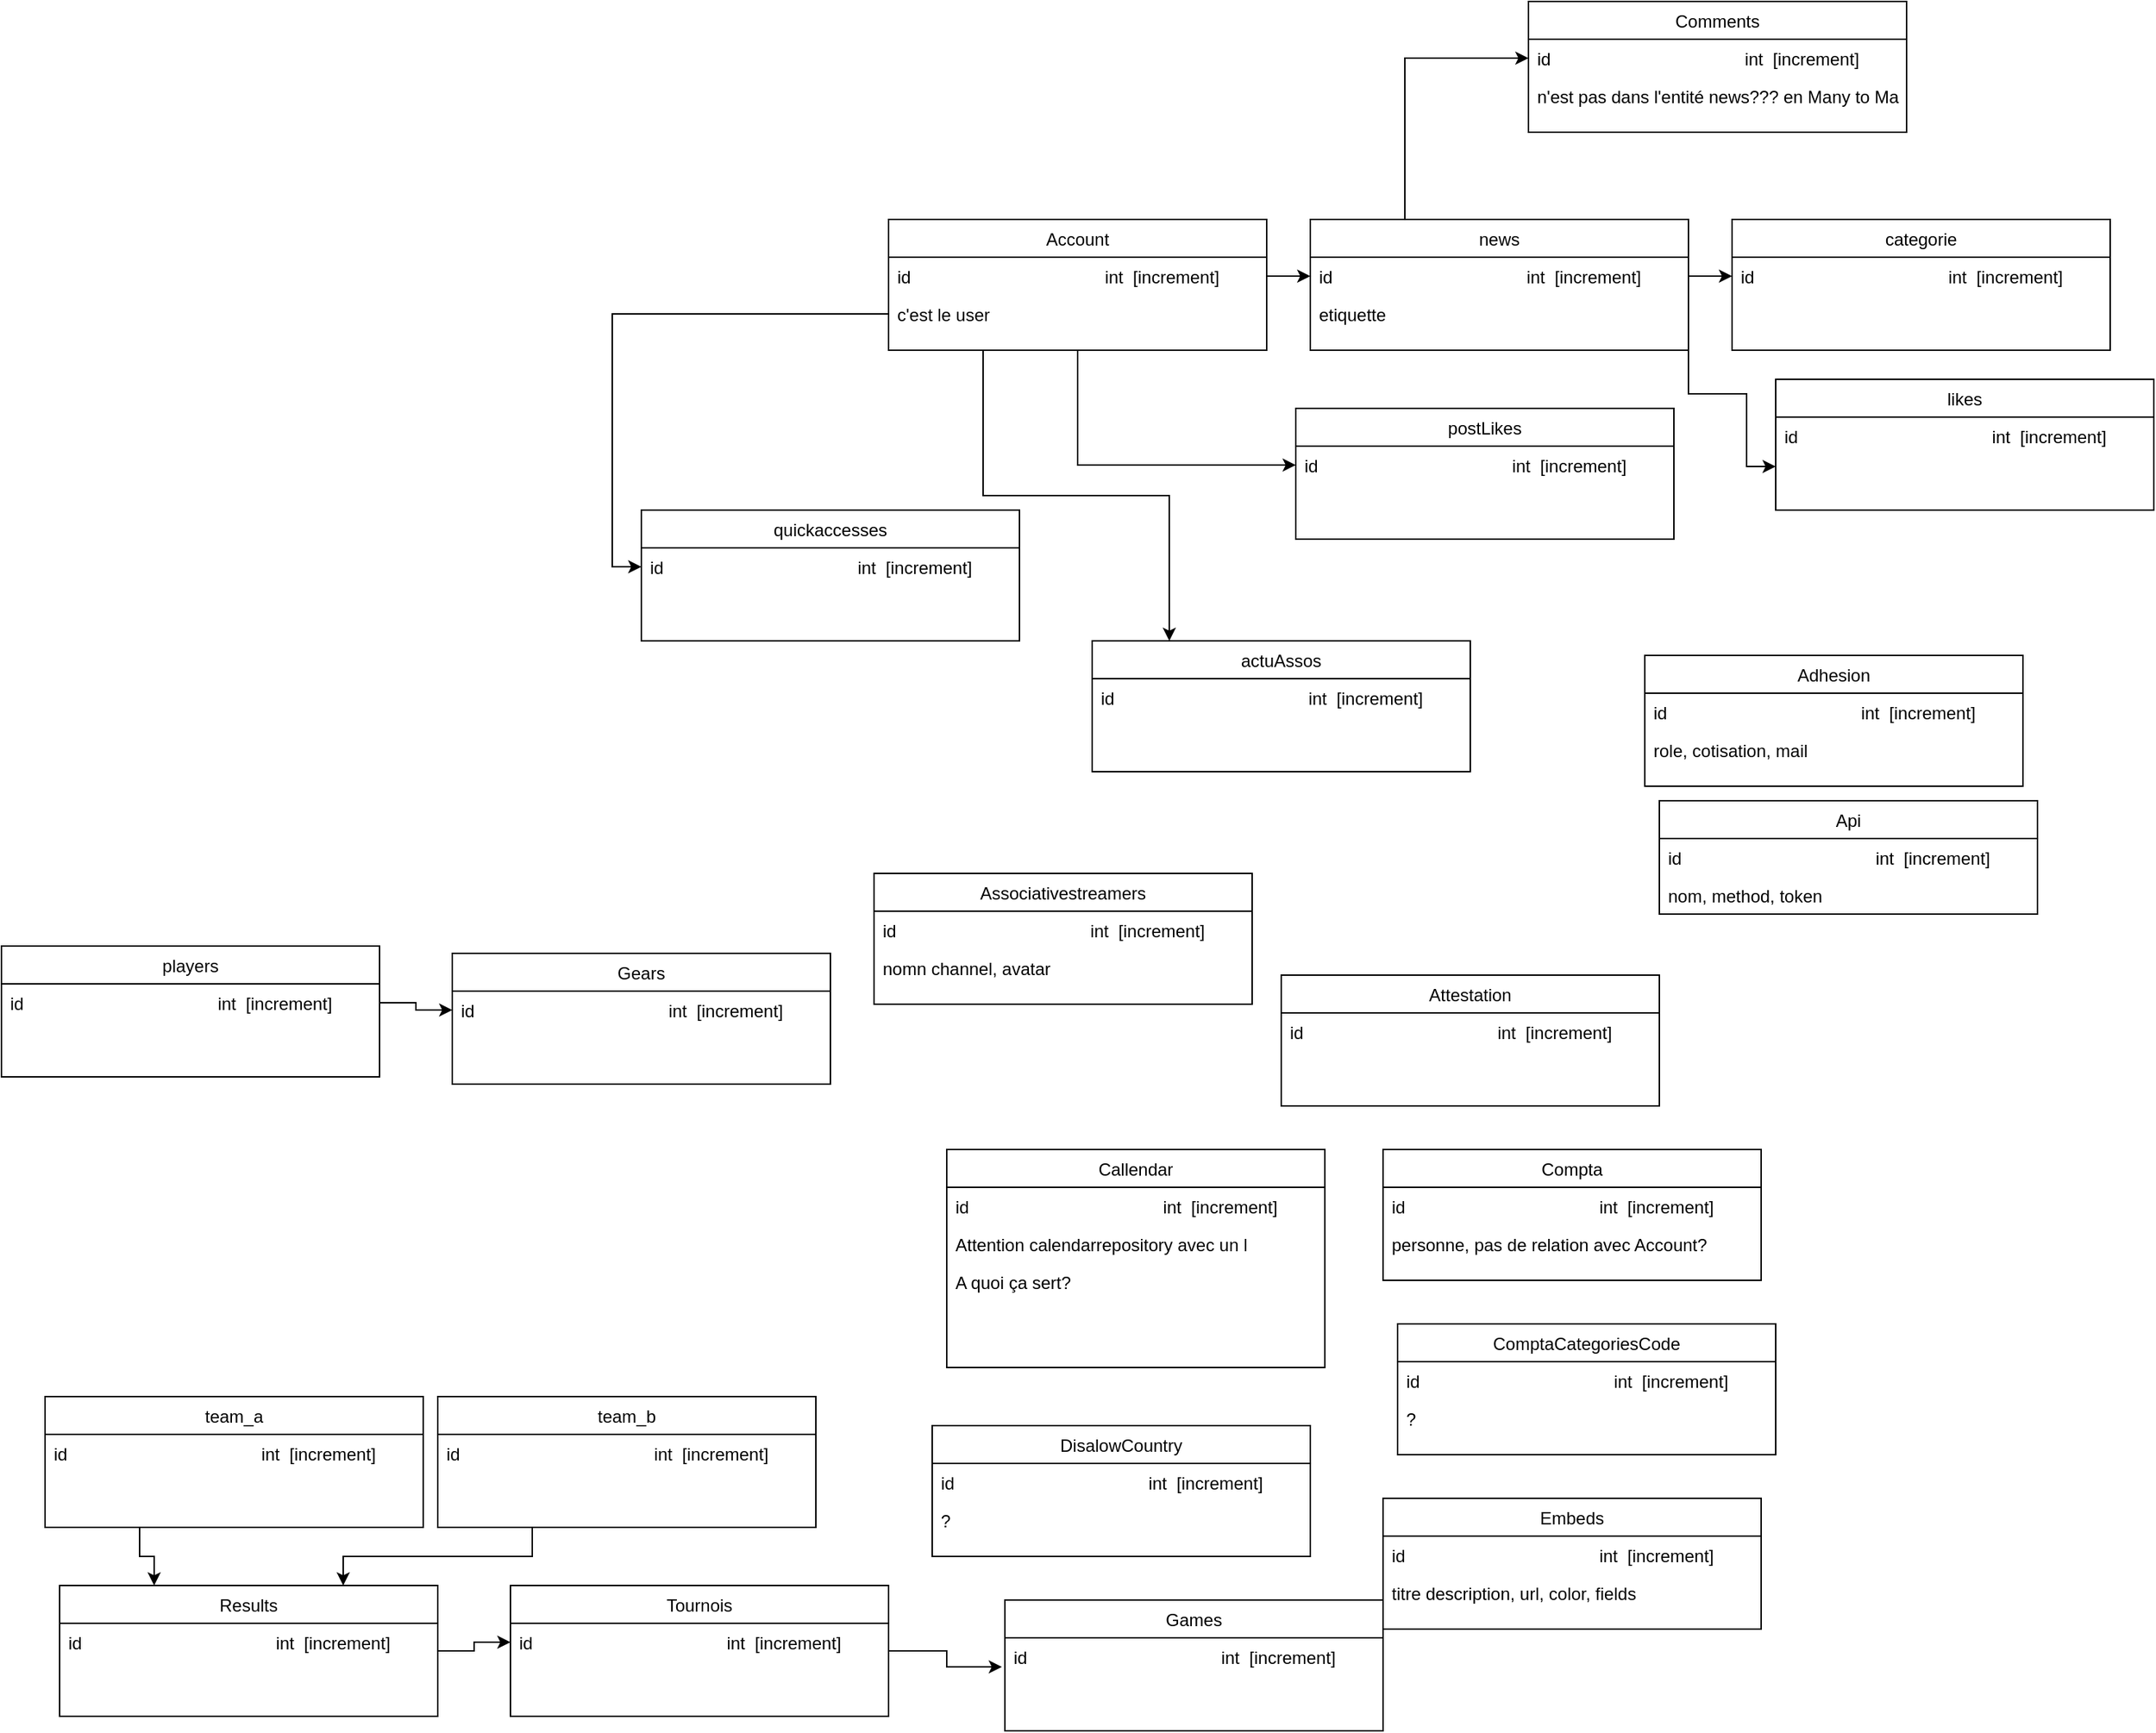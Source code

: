 <mxfile version="20.8.3" type="github">
  <diagram id="4xAlueajEXwUmsY7dy-2" name="Page-1">
    <mxGraphModel dx="1873" dy="1652" grid="1" gridSize="10" guides="1" tooltips="1" connect="1" arrows="1" fold="1" page="1" pageScale="1" pageWidth="827" pageHeight="1169" math="0" shadow="0">
      <root>
        <mxCell id="0" />
        <mxCell id="1" parent="0" />
        <mxCell id="0P1phsxIGQCjsjtKd-O2-14" style="edgeStyle=orthogonalEdgeStyle;rounded=0;orthogonalLoop=1;jettySize=auto;html=1;exitX=0.5;exitY=1;exitDx=0;exitDy=0;entryX=0;entryY=0.5;entryDx=0;entryDy=0;" edge="1" parent="1" source="TXKYhUwDw8YYV6_7jRAu-2" target="0P1phsxIGQCjsjtKd-O2-7">
          <mxGeometry relative="1" as="geometry" />
        </mxCell>
        <mxCell id="0P1phsxIGQCjsjtKd-O2-15" style="edgeStyle=orthogonalEdgeStyle;rounded=0;orthogonalLoop=1;jettySize=auto;html=1;exitX=0.25;exitY=1;exitDx=0;exitDy=0;entryX=0.204;entryY=0;entryDx=0;entryDy=0;entryPerimeter=0;" edge="1" parent="1" source="TXKYhUwDw8YYV6_7jRAu-2" target="0P1phsxIGQCjsjtKd-O2-10">
          <mxGeometry relative="1" as="geometry" />
        </mxCell>
        <mxCell id="TXKYhUwDw8YYV6_7jRAu-2" value="Account" style="swimlane;fontStyle=0;align=center;verticalAlign=top;childLayout=stackLayout;horizontal=1;startSize=26;horizontalStack=0;resizeParent=1;resizeLast=0;collapsible=1;marginBottom=0;rounded=0;shadow=0;strokeWidth=1;" parent="1" vertex="1">
          <mxGeometry x="20" y="80" width="260" height="90" as="geometry">
            <mxRectangle x="340" y="380" width="170" height="26" as="alternateBounds" />
          </mxGeometry>
        </mxCell>
        <mxCell id="TXKYhUwDw8YYV6_7jRAu-3" value="id                                        int  [increment]" style="text;align=left;verticalAlign=top;spacingLeft=4;spacingRight=4;overflow=hidden;rotatable=0;points=[[0,0.5],[1,0.5]];portConstraint=eastwest;" parent="TXKYhUwDw8YYV6_7jRAu-2" vertex="1">
          <mxGeometry y="26" width="260" height="26" as="geometry" />
        </mxCell>
        <mxCell id="0P1phsxIGQCjsjtKd-O2-2" value="c&#39;est le user" style="text;align=left;verticalAlign=top;spacingLeft=4;spacingRight=4;overflow=hidden;rotatable=0;points=[[0,0.5],[1,0.5]];portConstraint=eastwest;" vertex="1" parent="TXKYhUwDw8YYV6_7jRAu-2">
          <mxGeometry y="52" width="260" height="26" as="geometry" />
        </mxCell>
        <mxCell id="0P1phsxIGQCjsjtKd-O2-44" style="edgeStyle=orthogonalEdgeStyle;rounded=0;orthogonalLoop=1;jettySize=auto;html=1;exitX=0.25;exitY=0;exitDx=0;exitDy=0;entryX=0;entryY=0.5;entryDx=0;entryDy=0;" edge="1" parent="1" source="0P1phsxIGQCjsjtKd-O2-3" target="0P1phsxIGQCjsjtKd-O2-42">
          <mxGeometry relative="1" as="geometry" />
        </mxCell>
        <mxCell id="0P1phsxIGQCjsjtKd-O2-3" value="news" style="swimlane;fontStyle=0;align=center;verticalAlign=top;childLayout=stackLayout;horizontal=1;startSize=26;horizontalStack=0;resizeParent=1;resizeLast=0;collapsible=1;marginBottom=0;rounded=0;shadow=0;strokeWidth=1;" vertex="1" parent="1">
          <mxGeometry x="310" y="80" width="260" height="90" as="geometry">
            <mxRectangle x="340" y="380" width="170" height="26" as="alternateBounds" />
          </mxGeometry>
        </mxCell>
        <mxCell id="0P1phsxIGQCjsjtKd-O2-4" value="id                                        int  [increment]" style="text;align=left;verticalAlign=top;spacingLeft=4;spacingRight=4;overflow=hidden;rotatable=0;points=[[0,0.5],[1,0.5]];portConstraint=eastwest;" vertex="1" parent="0P1phsxIGQCjsjtKd-O2-3">
          <mxGeometry y="26" width="260" height="26" as="geometry" />
        </mxCell>
        <mxCell id="0P1phsxIGQCjsjtKd-O2-12" value="etiquette " style="text;align=left;verticalAlign=top;spacingLeft=4;spacingRight=4;overflow=hidden;rotatable=0;points=[[0,0.5],[1,0.5]];portConstraint=eastwest;" vertex="1" parent="0P1phsxIGQCjsjtKd-O2-3">
          <mxGeometry y="52" width="260" height="26" as="geometry" />
        </mxCell>
        <mxCell id="0P1phsxIGQCjsjtKd-O2-6" value="postLikes" style="swimlane;fontStyle=0;align=center;verticalAlign=top;childLayout=stackLayout;horizontal=1;startSize=26;horizontalStack=0;resizeParent=1;resizeLast=0;collapsible=1;marginBottom=0;rounded=0;shadow=0;strokeWidth=1;" vertex="1" parent="1">
          <mxGeometry x="300" y="210" width="260" height="90" as="geometry">
            <mxRectangle x="340" y="380" width="170" height="26" as="alternateBounds" />
          </mxGeometry>
        </mxCell>
        <mxCell id="0P1phsxIGQCjsjtKd-O2-7" value="id                                        int  [increment]" style="text;align=left;verticalAlign=top;spacingLeft=4;spacingRight=4;overflow=hidden;rotatable=0;points=[[0,0.5],[1,0.5]];portConstraint=eastwest;" vertex="1" parent="0P1phsxIGQCjsjtKd-O2-6">
          <mxGeometry y="26" width="260" height="26" as="geometry" />
        </mxCell>
        <mxCell id="0P1phsxIGQCjsjtKd-O2-8" value="quickaccesses&#xa;" style="swimlane;fontStyle=0;align=center;verticalAlign=top;childLayout=stackLayout;horizontal=1;startSize=26;horizontalStack=0;resizeParent=1;resizeLast=0;collapsible=1;marginBottom=0;rounded=0;shadow=0;strokeWidth=1;" vertex="1" parent="1">
          <mxGeometry x="-150" y="280" width="260" height="90" as="geometry">
            <mxRectangle x="340" y="380" width="170" height="26" as="alternateBounds" />
          </mxGeometry>
        </mxCell>
        <mxCell id="0P1phsxIGQCjsjtKd-O2-9" value="id                                        int  [increment]" style="text;align=left;verticalAlign=top;spacingLeft=4;spacingRight=4;overflow=hidden;rotatable=0;points=[[0,0.5],[1,0.5]];portConstraint=eastwest;" vertex="1" parent="0P1phsxIGQCjsjtKd-O2-8">
          <mxGeometry y="26" width="260" height="26" as="geometry" />
        </mxCell>
        <mxCell id="0P1phsxIGQCjsjtKd-O2-10" value="actuAssos" style="swimlane;fontStyle=0;align=center;verticalAlign=top;childLayout=stackLayout;horizontal=1;startSize=26;horizontalStack=0;resizeParent=1;resizeLast=0;collapsible=1;marginBottom=0;rounded=0;shadow=0;strokeWidth=1;" vertex="1" parent="1">
          <mxGeometry x="160" y="370" width="260" height="90" as="geometry">
            <mxRectangle x="340" y="380" width="170" height="26" as="alternateBounds" />
          </mxGeometry>
        </mxCell>
        <mxCell id="0P1phsxIGQCjsjtKd-O2-11" value="id                                        int  [increment]" style="text;align=left;verticalAlign=top;spacingLeft=4;spacingRight=4;overflow=hidden;rotatable=0;points=[[0,0.5],[1,0.5]];portConstraint=eastwest;" vertex="1" parent="0P1phsxIGQCjsjtKd-O2-10">
          <mxGeometry y="26" width="260" height="26" as="geometry" />
        </mxCell>
        <mxCell id="0P1phsxIGQCjsjtKd-O2-13" style="edgeStyle=orthogonalEdgeStyle;rounded=0;orthogonalLoop=1;jettySize=auto;html=1;exitX=1;exitY=0.5;exitDx=0;exitDy=0;entryX=0;entryY=0.5;entryDx=0;entryDy=0;" edge="1" parent="1" source="TXKYhUwDw8YYV6_7jRAu-3" target="0P1phsxIGQCjsjtKd-O2-4">
          <mxGeometry relative="1" as="geometry" />
        </mxCell>
        <mxCell id="0P1phsxIGQCjsjtKd-O2-16" style="edgeStyle=orthogonalEdgeStyle;rounded=0;orthogonalLoop=1;jettySize=auto;html=1;exitX=0;exitY=0.5;exitDx=0;exitDy=0;entryX=0;entryY=0.5;entryDx=0;entryDy=0;" edge="1" parent="1" source="0P1phsxIGQCjsjtKd-O2-2" target="0P1phsxIGQCjsjtKd-O2-9">
          <mxGeometry relative="1" as="geometry" />
        </mxCell>
        <mxCell id="0P1phsxIGQCjsjtKd-O2-17" value="categorie" style="swimlane;fontStyle=0;align=center;verticalAlign=top;childLayout=stackLayout;horizontal=1;startSize=26;horizontalStack=0;resizeParent=1;resizeLast=0;collapsible=1;marginBottom=0;rounded=0;shadow=0;strokeWidth=1;" vertex="1" parent="1">
          <mxGeometry x="600" y="80" width="260" height="90" as="geometry">
            <mxRectangle x="340" y="380" width="170" height="26" as="alternateBounds" />
          </mxGeometry>
        </mxCell>
        <mxCell id="0P1phsxIGQCjsjtKd-O2-18" value="id                                        int  [increment]" style="text;align=left;verticalAlign=top;spacingLeft=4;spacingRight=4;overflow=hidden;rotatable=0;points=[[0,0.5],[1,0.5]];portConstraint=eastwest;" vertex="1" parent="0P1phsxIGQCjsjtKd-O2-17">
          <mxGeometry y="26" width="260" height="26" as="geometry" />
        </mxCell>
        <mxCell id="0P1phsxIGQCjsjtKd-O2-20" value="likes" style="swimlane;fontStyle=0;align=center;verticalAlign=top;childLayout=stackLayout;horizontal=1;startSize=26;horizontalStack=0;resizeParent=1;resizeLast=0;collapsible=1;marginBottom=0;rounded=0;shadow=0;strokeWidth=1;" vertex="1" parent="1">
          <mxGeometry x="630" y="190" width="260" height="90" as="geometry">
            <mxRectangle x="340" y="380" width="170" height="26" as="alternateBounds" />
          </mxGeometry>
        </mxCell>
        <mxCell id="0P1phsxIGQCjsjtKd-O2-21" value="id                                        int  [increment]" style="text;align=left;verticalAlign=top;spacingLeft=4;spacingRight=4;overflow=hidden;rotatable=0;points=[[0,0.5],[1,0.5]];portConstraint=eastwest;" vertex="1" parent="0P1phsxIGQCjsjtKd-O2-20">
          <mxGeometry y="26" width="260" height="26" as="geometry" />
        </mxCell>
        <mxCell id="0P1phsxIGQCjsjtKd-O2-22" style="edgeStyle=orthogonalEdgeStyle;rounded=0;orthogonalLoop=1;jettySize=auto;html=1;exitX=1;exitY=0.5;exitDx=0;exitDy=0;entryX=0;entryY=0.5;entryDx=0;entryDy=0;" edge="1" parent="1" source="0P1phsxIGQCjsjtKd-O2-4" target="0P1phsxIGQCjsjtKd-O2-18">
          <mxGeometry relative="1" as="geometry" />
        </mxCell>
        <mxCell id="0P1phsxIGQCjsjtKd-O2-23" style="edgeStyle=orthogonalEdgeStyle;rounded=0;orthogonalLoop=1;jettySize=auto;html=1;exitX=1;exitY=0.5;exitDx=0;exitDy=0;" edge="1" parent="1" source="0P1phsxIGQCjsjtKd-O2-12">
          <mxGeometry relative="1" as="geometry">
            <mxPoint x="630" y="250" as="targetPoint" />
            <Array as="points">
              <mxPoint x="570" y="200" />
              <mxPoint x="610" y="200" />
              <mxPoint x="610" y="250" />
            </Array>
          </mxGeometry>
        </mxCell>
        <mxCell id="0P1phsxIGQCjsjtKd-O2-24" value="Adhesion" style="swimlane;fontStyle=0;align=center;verticalAlign=top;childLayout=stackLayout;horizontal=1;startSize=26;horizontalStack=0;resizeParent=1;resizeLast=0;collapsible=1;marginBottom=0;rounded=0;shadow=0;strokeWidth=1;" vertex="1" parent="1">
          <mxGeometry x="540" y="380" width="260" height="90" as="geometry">
            <mxRectangle x="340" y="380" width="170" height="26" as="alternateBounds" />
          </mxGeometry>
        </mxCell>
        <mxCell id="0P1phsxIGQCjsjtKd-O2-25" value="id                                        int  [increment]" style="text;align=left;verticalAlign=top;spacingLeft=4;spacingRight=4;overflow=hidden;rotatable=0;points=[[0,0.5],[1,0.5]];portConstraint=eastwest;" vertex="1" parent="0P1phsxIGQCjsjtKd-O2-24">
          <mxGeometry y="26" width="260" height="26" as="geometry" />
        </mxCell>
        <mxCell id="0P1phsxIGQCjsjtKd-O2-26" value="role, cotisation, mail" style="text;align=left;verticalAlign=top;spacingLeft=4;spacingRight=4;overflow=hidden;rotatable=0;points=[[0,0.5],[1,0.5]];portConstraint=eastwest;" vertex="1" parent="0P1phsxIGQCjsjtKd-O2-24">
          <mxGeometry y="52" width="260" height="26" as="geometry" />
        </mxCell>
        <mxCell id="0P1phsxIGQCjsjtKd-O2-27" value="Api" style="swimlane;fontStyle=0;align=center;verticalAlign=top;childLayout=stackLayout;horizontal=1;startSize=26;horizontalStack=0;resizeParent=1;resizeLast=0;collapsible=1;marginBottom=0;rounded=0;shadow=0;strokeWidth=1;" vertex="1" parent="1">
          <mxGeometry x="550" y="480" width="260" height="78" as="geometry">
            <mxRectangle x="340" y="380" width="170" height="26" as="alternateBounds" />
          </mxGeometry>
        </mxCell>
        <mxCell id="0P1phsxIGQCjsjtKd-O2-28" value="id                                        int  [increment]" style="text;align=left;verticalAlign=top;spacingLeft=4;spacingRight=4;overflow=hidden;rotatable=0;points=[[0,0.5],[1,0.5]];portConstraint=eastwest;" vertex="1" parent="0P1phsxIGQCjsjtKd-O2-27">
          <mxGeometry y="26" width="260" height="26" as="geometry" />
        </mxCell>
        <mxCell id="0P1phsxIGQCjsjtKd-O2-29" value="nom, method, token" style="text;align=left;verticalAlign=top;spacingLeft=4;spacingRight=4;overflow=hidden;rotatable=0;points=[[0,0.5],[1,0.5]];portConstraint=eastwest;" vertex="1" parent="0P1phsxIGQCjsjtKd-O2-27">
          <mxGeometry y="52" width="260" height="26" as="geometry" />
        </mxCell>
        <mxCell id="0P1phsxIGQCjsjtKd-O2-30" value="Associativestreamers" style="swimlane;fontStyle=0;align=center;verticalAlign=top;childLayout=stackLayout;horizontal=1;startSize=26;horizontalStack=0;resizeParent=1;resizeLast=0;collapsible=1;marginBottom=0;rounded=0;shadow=0;strokeWidth=1;" vertex="1" parent="1">
          <mxGeometry x="10" y="530" width="260" height="90" as="geometry">
            <mxRectangle x="340" y="380" width="170" height="26" as="alternateBounds" />
          </mxGeometry>
        </mxCell>
        <mxCell id="0P1phsxIGQCjsjtKd-O2-31" value="id                                        int  [increment]" style="text;align=left;verticalAlign=top;spacingLeft=4;spacingRight=4;overflow=hidden;rotatable=0;points=[[0,0.5],[1,0.5]];portConstraint=eastwest;" vertex="1" parent="0P1phsxIGQCjsjtKd-O2-30">
          <mxGeometry y="26" width="260" height="26" as="geometry" />
        </mxCell>
        <mxCell id="0P1phsxIGQCjsjtKd-O2-32" value="nomn channel, avatar" style="text;align=left;verticalAlign=top;spacingLeft=4;spacingRight=4;overflow=hidden;rotatable=0;points=[[0,0.5],[1,0.5]];portConstraint=eastwest;" vertex="1" parent="0P1phsxIGQCjsjtKd-O2-30">
          <mxGeometry y="52" width="260" height="26" as="geometry" />
        </mxCell>
        <mxCell id="0P1phsxIGQCjsjtKd-O2-33" value="Attestation" style="swimlane;fontStyle=0;align=center;verticalAlign=top;childLayout=stackLayout;horizontal=1;startSize=26;horizontalStack=0;resizeParent=1;resizeLast=0;collapsible=1;marginBottom=0;rounded=0;shadow=0;strokeWidth=1;" vertex="1" parent="1">
          <mxGeometry x="290" y="600" width="260" height="90" as="geometry">
            <mxRectangle x="340" y="380" width="170" height="26" as="alternateBounds" />
          </mxGeometry>
        </mxCell>
        <mxCell id="0P1phsxIGQCjsjtKd-O2-34" value="id                                        int  [increment]" style="text;align=left;verticalAlign=top;spacingLeft=4;spacingRight=4;overflow=hidden;rotatable=0;points=[[0,0.5],[1,0.5]];portConstraint=eastwest;" vertex="1" parent="0P1phsxIGQCjsjtKd-O2-33">
          <mxGeometry y="26" width="260" height="26" as="geometry" />
        </mxCell>
        <mxCell id="0P1phsxIGQCjsjtKd-O2-36" value="Callendar" style="swimlane;fontStyle=0;align=center;verticalAlign=top;childLayout=stackLayout;horizontal=1;startSize=26;horizontalStack=0;resizeParent=1;resizeLast=0;collapsible=1;marginBottom=0;rounded=0;shadow=0;strokeWidth=1;" vertex="1" parent="1">
          <mxGeometry x="60" y="720" width="260" height="150" as="geometry">
            <mxRectangle x="340" y="380" width="170" height="26" as="alternateBounds" />
          </mxGeometry>
        </mxCell>
        <mxCell id="0P1phsxIGQCjsjtKd-O2-37" value="id                                        int  [increment]" style="text;align=left;verticalAlign=top;spacingLeft=4;spacingRight=4;overflow=hidden;rotatable=0;points=[[0,0.5],[1,0.5]];portConstraint=eastwest;" vertex="1" parent="0P1phsxIGQCjsjtKd-O2-36">
          <mxGeometry y="26" width="260" height="26" as="geometry" />
        </mxCell>
        <mxCell id="0P1phsxIGQCjsjtKd-O2-38" value="Attention calendarrepository avec un l&#xa;" style="text;align=left;verticalAlign=top;spacingLeft=4;spacingRight=4;overflow=hidden;rotatable=0;points=[[0,0.5],[1,0.5]];portConstraint=eastwest;" vertex="1" parent="0P1phsxIGQCjsjtKd-O2-36">
          <mxGeometry y="52" width="260" height="26" as="geometry" />
        </mxCell>
        <mxCell id="0P1phsxIGQCjsjtKd-O2-40" value="A quoi ça sert?" style="text;align=left;verticalAlign=top;spacingLeft=4;spacingRight=4;overflow=hidden;rotatable=0;points=[[0,0.5],[1,0.5]];portConstraint=eastwest;" vertex="1" parent="0P1phsxIGQCjsjtKd-O2-36">
          <mxGeometry y="78" width="260" height="26" as="geometry" />
        </mxCell>
        <mxCell id="0P1phsxIGQCjsjtKd-O2-41" value="Comments" style="swimlane;fontStyle=0;align=center;verticalAlign=top;childLayout=stackLayout;horizontal=1;startSize=26;horizontalStack=0;resizeParent=1;resizeLast=0;collapsible=1;marginBottom=0;rounded=0;shadow=0;strokeWidth=1;" vertex="1" parent="1">
          <mxGeometry x="460" y="-70" width="260" height="90" as="geometry">
            <mxRectangle x="340" y="380" width="170" height="26" as="alternateBounds" />
          </mxGeometry>
        </mxCell>
        <mxCell id="0P1phsxIGQCjsjtKd-O2-42" value="id                                        int  [increment]" style="text;align=left;verticalAlign=top;spacingLeft=4;spacingRight=4;overflow=hidden;rotatable=0;points=[[0,0.5],[1,0.5]];portConstraint=eastwest;" vertex="1" parent="0P1phsxIGQCjsjtKd-O2-41">
          <mxGeometry y="26" width="260" height="26" as="geometry" />
        </mxCell>
        <mxCell id="0P1phsxIGQCjsjtKd-O2-43" value="n&#39;est pas dans l&#39;entité news??? en Many to Many" style="text;align=left;verticalAlign=top;spacingLeft=4;spacingRight=4;overflow=hidden;rotatable=0;points=[[0,0.5],[1,0.5]];portConstraint=eastwest;" vertex="1" parent="0P1phsxIGQCjsjtKd-O2-41">
          <mxGeometry y="52" width="260" height="26" as="geometry" />
        </mxCell>
        <mxCell id="0P1phsxIGQCjsjtKd-O2-45" value="Compta" style="swimlane;fontStyle=0;align=center;verticalAlign=top;childLayout=stackLayout;horizontal=1;startSize=26;horizontalStack=0;resizeParent=1;resizeLast=0;collapsible=1;marginBottom=0;rounded=0;shadow=0;strokeWidth=1;" vertex="1" parent="1">
          <mxGeometry x="360" y="720" width="260" height="90" as="geometry">
            <mxRectangle x="340" y="380" width="170" height="26" as="alternateBounds" />
          </mxGeometry>
        </mxCell>
        <mxCell id="0P1phsxIGQCjsjtKd-O2-46" value="id                                        int  [increment]" style="text;align=left;verticalAlign=top;spacingLeft=4;spacingRight=4;overflow=hidden;rotatable=0;points=[[0,0.5],[1,0.5]];portConstraint=eastwest;" vertex="1" parent="0P1phsxIGQCjsjtKd-O2-45">
          <mxGeometry y="26" width="260" height="26" as="geometry" />
        </mxCell>
        <mxCell id="0P1phsxIGQCjsjtKd-O2-47" value="personne, pas de relation avec Account?" style="text;align=left;verticalAlign=top;spacingLeft=4;spacingRight=4;overflow=hidden;rotatable=0;points=[[0,0.5],[1,0.5]];portConstraint=eastwest;" vertex="1" parent="0P1phsxIGQCjsjtKd-O2-45">
          <mxGeometry y="52" width="260" height="26" as="geometry" />
        </mxCell>
        <mxCell id="0P1phsxIGQCjsjtKd-O2-48" value="ComptaCategoriesCode" style="swimlane;fontStyle=0;align=center;verticalAlign=top;childLayout=stackLayout;horizontal=1;startSize=26;horizontalStack=0;resizeParent=1;resizeLast=0;collapsible=1;marginBottom=0;rounded=0;shadow=0;strokeWidth=1;" vertex="1" parent="1">
          <mxGeometry x="370" y="840" width="260" height="90" as="geometry">
            <mxRectangle x="340" y="380" width="170" height="26" as="alternateBounds" />
          </mxGeometry>
        </mxCell>
        <mxCell id="0P1phsxIGQCjsjtKd-O2-49" value="id                                        int  [increment]" style="text;align=left;verticalAlign=top;spacingLeft=4;spacingRight=4;overflow=hidden;rotatable=0;points=[[0,0.5],[1,0.5]];portConstraint=eastwest;" vertex="1" parent="0P1phsxIGQCjsjtKd-O2-48">
          <mxGeometry y="26" width="260" height="26" as="geometry" />
        </mxCell>
        <mxCell id="0P1phsxIGQCjsjtKd-O2-50" value="?" style="text;align=left;verticalAlign=top;spacingLeft=4;spacingRight=4;overflow=hidden;rotatable=0;points=[[0,0.5],[1,0.5]];portConstraint=eastwest;" vertex="1" parent="0P1phsxIGQCjsjtKd-O2-48">
          <mxGeometry y="52" width="260" height="26" as="geometry" />
        </mxCell>
        <mxCell id="0P1phsxIGQCjsjtKd-O2-51" value="DisalowCountry" style="swimlane;fontStyle=0;align=center;verticalAlign=top;childLayout=stackLayout;horizontal=1;startSize=26;horizontalStack=0;resizeParent=1;resizeLast=0;collapsible=1;marginBottom=0;rounded=0;shadow=0;strokeWidth=1;" vertex="1" parent="1">
          <mxGeometry x="50" y="910" width="260" height="90" as="geometry">
            <mxRectangle x="340" y="380" width="170" height="26" as="alternateBounds" />
          </mxGeometry>
        </mxCell>
        <mxCell id="0P1phsxIGQCjsjtKd-O2-52" value="id                                        int  [increment]" style="text;align=left;verticalAlign=top;spacingLeft=4;spacingRight=4;overflow=hidden;rotatable=0;points=[[0,0.5],[1,0.5]];portConstraint=eastwest;" vertex="1" parent="0P1phsxIGQCjsjtKd-O2-51">
          <mxGeometry y="26" width="260" height="26" as="geometry" />
        </mxCell>
        <mxCell id="0P1phsxIGQCjsjtKd-O2-53" value="?" style="text;align=left;verticalAlign=top;spacingLeft=4;spacingRight=4;overflow=hidden;rotatable=0;points=[[0,0.5],[1,0.5]];portConstraint=eastwest;" vertex="1" parent="0P1phsxIGQCjsjtKd-O2-51">
          <mxGeometry y="52" width="260" height="26" as="geometry" />
        </mxCell>
        <mxCell id="0P1phsxIGQCjsjtKd-O2-54" value="Embeds" style="swimlane;fontStyle=0;align=center;verticalAlign=top;childLayout=stackLayout;horizontal=1;startSize=26;horizontalStack=0;resizeParent=1;resizeLast=0;collapsible=1;marginBottom=0;rounded=0;shadow=0;strokeWidth=1;" vertex="1" parent="1">
          <mxGeometry x="360" y="960" width="260" height="90" as="geometry">
            <mxRectangle x="340" y="380" width="170" height="26" as="alternateBounds" />
          </mxGeometry>
        </mxCell>
        <mxCell id="0P1phsxIGQCjsjtKd-O2-55" value="id                                        int  [increment]" style="text;align=left;verticalAlign=top;spacingLeft=4;spacingRight=4;overflow=hidden;rotatable=0;points=[[0,0.5],[1,0.5]];portConstraint=eastwest;" vertex="1" parent="0P1phsxIGQCjsjtKd-O2-54">
          <mxGeometry y="26" width="260" height="26" as="geometry" />
        </mxCell>
        <mxCell id="0P1phsxIGQCjsjtKd-O2-56" value="titre description, url, color, fields" style="text;align=left;verticalAlign=top;spacingLeft=4;spacingRight=4;overflow=hidden;rotatable=0;points=[[0,0.5],[1,0.5]];portConstraint=eastwest;" vertex="1" parent="0P1phsxIGQCjsjtKd-O2-54">
          <mxGeometry y="52" width="260" height="26" as="geometry" />
        </mxCell>
        <mxCell id="0P1phsxIGQCjsjtKd-O2-57" value="Games" style="swimlane;fontStyle=0;align=center;verticalAlign=top;childLayout=stackLayout;horizontal=1;startSize=26;horizontalStack=0;resizeParent=1;resizeLast=0;collapsible=1;marginBottom=0;rounded=0;shadow=0;strokeWidth=1;" vertex="1" parent="1">
          <mxGeometry x="100" y="1030" width="260" height="90" as="geometry">
            <mxRectangle x="340" y="380" width="170" height="26" as="alternateBounds" />
          </mxGeometry>
        </mxCell>
        <mxCell id="0P1phsxIGQCjsjtKd-O2-58" value="id                                        int  [increment]" style="text;align=left;verticalAlign=top;spacingLeft=4;spacingRight=4;overflow=hidden;rotatable=0;points=[[0,0.5],[1,0.5]];portConstraint=eastwest;" vertex="1" parent="0P1phsxIGQCjsjtKd-O2-57">
          <mxGeometry y="26" width="260" height="26" as="geometry" />
        </mxCell>
        <mxCell id="0P1phsxIGQCjsjtKd-O2-62" style="edgeStyle=orthogonalEdgeStyle;rounded=0;orthogonalLoop=1;jettySize=auto;html=1;exitX=1;exitY=0.5;exitDx=0;exitDy=0;entryX=-0.008;entryY=0.769;entryDx=0;entryDy=0;entryPerimeter=0;" edge="1" parent="1" source="0P1phsxIGQCjsjtKd-O2-60" target="0P1phsxIGQCjsjtKd-O2-58">
          <mxGeometry relative="1" as="geometry" />
        </mxCell>
        <mxCell id="0P1phsxIGQCjsjtKd-O2-60" value="Tournois" style="swimlane;fontStyle=0;align=center;verticalAlign=top;childLayout=stackLayout;horizontal=1;startSize=26;horizontalStack=0;resizeParent=1;resizeLast=0;collapsible=1;marginBottom=0;rounded=0;shadow=0;strokeWidth=1;" vertex="1" parent="1">
          <mxGeometry x="-240" y="1020" width="260" height="90" as="geometry">
            <mxRectangle x="340" y="380" width="170" height="26" as="alternateBounds" />
          </mxGeometry>
        </mxCell>
        <mxCell id="0P1phsxIGQCjsjtKd-O2-61" value="id                                        int  [increment]" style="text;align=left;verticalAlign=top;spacingLeft=4;spacingRight=4;overflow=hidden;rotatable=0;points=[[0,0.5],[1,0.5]];portConstraint=eastwest;" vertex="1" parent="0P1phsxIGQCjsjtKd-O2-60">
          <mxGeometry y="26" width="260" height="26" as="geometry" />
        </mxCell>
        <mxCell id="0P1phsxIGQCjsjtKd-O2-65" style="edgeStyle=orthogonalEdgeStyle;rounded=0;orthogonalLoop=1;jettySize=auto;html=1;exitX=1;exitY=0.5;exitDx=0;exitDy=0;entryX=0;entryY=0.5;entryDx=0;entryDy=0;" edge="1" parent="1" source="0P1phsxIGQCjsjtKd-O2-63" target="0P1phsxIGQCjsjtKd-O2-61">
          <mxGeometry relative="1" as="geometry" />
        </mxCell>
        <mxCell id="0P1phsxIGQCjsjtKd-O2-63" value="Results" style="swimlane;fontStyle=0;align=center;verticalAlign=top;childLayout=stackLayout;horizontal=1;startSize=26;horizontalStack=0;resizeParent=1;resizeLast=0;collapsible=1;marginBottom=0;rounded=0;shadow=0;strokeWidth=1;" vertex="1" parent="1">
          <mxGeometry x="-550" y="1020" width="260" height="90" as="geometry">
            <mxRectangle x="340" y="380" width="170" height="26" as="alternateBounds" />
          </mxGeometry>
        </mxCell>
        <mxCell id="0P1phsxIGQCjsjtKd-O2-64" value="id                                        int  [increment]" style="text;align=left;verticalAlign=top;spacingLeft=4;spacingRight=4;overflow=hidden;rotatable=0;points=[[0,0.5],[1,0.5]];portConstraint=eastwest;" vertex="1" parent="0P1phsxIGQCjsjtKd-O2-63">
          <mxGeometry y="26" width="260" height="26" as="geometry" />
        </mxCell>
        <mxCell id="0P1phsxIGQCjsjtKd-O2-70" style="edgeStyle=orthogonalEdgeStyle;rounded=0;orthogonalLoop=1;jettySize=auto;html=1;exitX=0.25;exitY=1;exitDx=0;exitDy=0;entryX=0.25;entryY=0;entryDx=0;entryDy=0;" edge="1" parent="1" source="0P1phsxIGQCjsjtKd-O2-66" target="0P1phsxIGQCjsjtKd-O2-63">
          <mxGeometry relative="1" as="geometry" />
        </mxCell>
        <mxCell id="0P1phsxIGQCjsjtKd-O2-66" value="team_a" style="swimlane;fontStyle=0;align=center;verticalAlign=top;childLayout=stackLayout;horizontal=1;startSize=26;horizontalStack=0;resizeParent=1;resizeLast=0;collapsible=1;marginBottom=0;rounded=0;shadow=0;strokeWidth=1;" vertex="1" parent="1">
          <mxGeometry x="-560" y="890" width="260" height="90" as="geometry">
            <mxRectangle x="340" y="380" width="170" height="26" as="alternateBounds" />
          </mxGeometry>
        </mxCell>
        <mxCell id="0P1phsxIGQCjsjtKd-O2-67" value="id                                        int  [increment]" style="text;align=left;verticalAlign=top;spacingLeft=4;spacingRight=4;overflow=hidden;rotatable=0;points=[[0,0.5],[1,0.5]];portConstraint=eastwest;" vertex="1" parent="0P1phsxIGQCjsjtKd-O2-66">
          <mxGeometry y="26" width="260" height="26" as="geometry" />
        </mxCell>
        <mxCell id="0P1phsxIGQCjsjtKd-O2-71" style="edgeStyle=orthogonalEdgeStyle;rounded=0;orthogonalLoop=1;jettySize=auto;html=1;exitX=0.25;exitY=1;exitDx=0;exitDy=0;entryX=0.75;entryY=0;entryDx=0;entryDy=0;" edge="1" parent="1" source="0P1phsxIGQCjsjtKd-O2-68" target="0P1phsxIGQCjsjtKd-O2-63">
          <mxGeometry relative="1" as="geometry" />
        </mxCell>
        <mxCell id="0P1phsxIGQCjsjtKd-O2-68" value="team_b" style="swimlane;fontStyle=0;align=center;verticalAlign=top;childLayout=stackLayout;horizontal=1;startSize=26;horizontalStack=0;resizeParent=1;resizeLast=0;collapsible=1;marginBottom=0;rounded=0;shadow=0;strokeWidth=1;" vertex="1" parent="1">
          <mxGeometry x="-290" y="890" width="260" height="90" as="geometry">
            <mxRectangle x="340" y="380" width="170" height="26" as="alternateBounds" />
          </mxGeometry>
        </mxCell>
        <mxCell id="0P1phsxIGQCjsjtKd-O2-69" value="id                                        int  [increment]" style="text;align=left;verticalAlign=top;spacingLeft=4;spacingRight=4;overflow=hidden;rotatable=0;points=[[0,0.5],[1,0.5]];portConstraint=eastwest;" vertex="1" parent="0P1phsxIGQCjsjtKd-O2-68">
          <mxGeometry y="26" width="260" height="26" as="geometry" />
        </mxCell>
        <mxCell id="0P1phsxIGQCjsjtKd-O2-72" value="players" style="swimlane;fontStyle=0;align=center;verticalAlign=top;childLayout=stackLayout;horizontal=1;startSize=26;horizontalStack=0;resizeParent=1;resizeLast=0;collapsible=1;marginBottom=0;rounded=0;shadow=0;strokeWidth=1;" vertex="1" parent="1">
          <mxGeometry x="-590" y="580" width="260" height="90" as="geometry">
            <mxRectangle x="340" y="380" width="170" height="26" as="alternateBounds" />
          </mxGeometry>
        </mxCell>
        <mxCell id="0P1phsxIGQCjsjtKd-O2-73" value="id                                        int  [increment]" style="text;align=left;verticalAlign=top;spacingLeft=4;spacingRight=4;overflow=hidden;rotatable=0;points=[[0,0.5],[1,0.5]];portConstraint=eastwest;" vertex="1" parent="0P1phsxIGQCjsjtKd-O2-72">
          <mxGeometry y="26" width="260" height="26" as="geometry" />
        </mxCell>
        <mxCell id="0P1phsxIGQCjsjtKd-O2-74" value="Gears" style="swimlane;fontStyle=0;align=center;verticalAlign=top;childLayout=stackLayout;horizontal=1;startSize=26;horizontalStack=0;resizeParent=1;resizeLast=0;collapsible=1;marginBottom=0;rounded=0;shadow=0;strokeWidth=1;" vertex="1" parent="1">
          <mxGeometry x="-280" y="585" width="260" height="90" as="geometry">
            <mxRectangle x="340" y="380" width="170" height="26" as="alternateBounds" />
          </mxGeometry>
        </mxCell>
        <mxCell id="0P1phsxIGQCjsjtKd-O2-75" value="id                                        int  [increment]" style="text;align=left;verticalAlign=top;spacingLeft=4;spacingRight=4;overflow=hidden;rotatable=0;points=[[0,0.5],[1,0.5]];portConstraint=eastwest;" vertex="1" parent="0P1phsxIGQCjsjtKd-O2-74">
          <mxGeometry y="26" width="260" height="26" as="geometry" />
        </mxCell>
        <mxCell id="0P1phsxIGQCjsjtKd-O2-76" style="edgeStyle=orthogonalEdgeStyle;rounded=0;orthogonalLoop=1;jettySize=auto;html=1;exitX=1;exitY=0.5;exitDx=0;exitDy=0;entryX=0;entryY=0.5;entryDx=0;entryDy=0;" edge="1" parent="1" source="0P1phsxIGQCjsjtKd-O2-73" target="0P1phsxIGQCjsjtKd-O2-75">
          <mxGeometry relative="1" as="geometry" />
        </mxCell>
      </root>
    </mxGraphModel>
  </diagram>
</mxfile>
